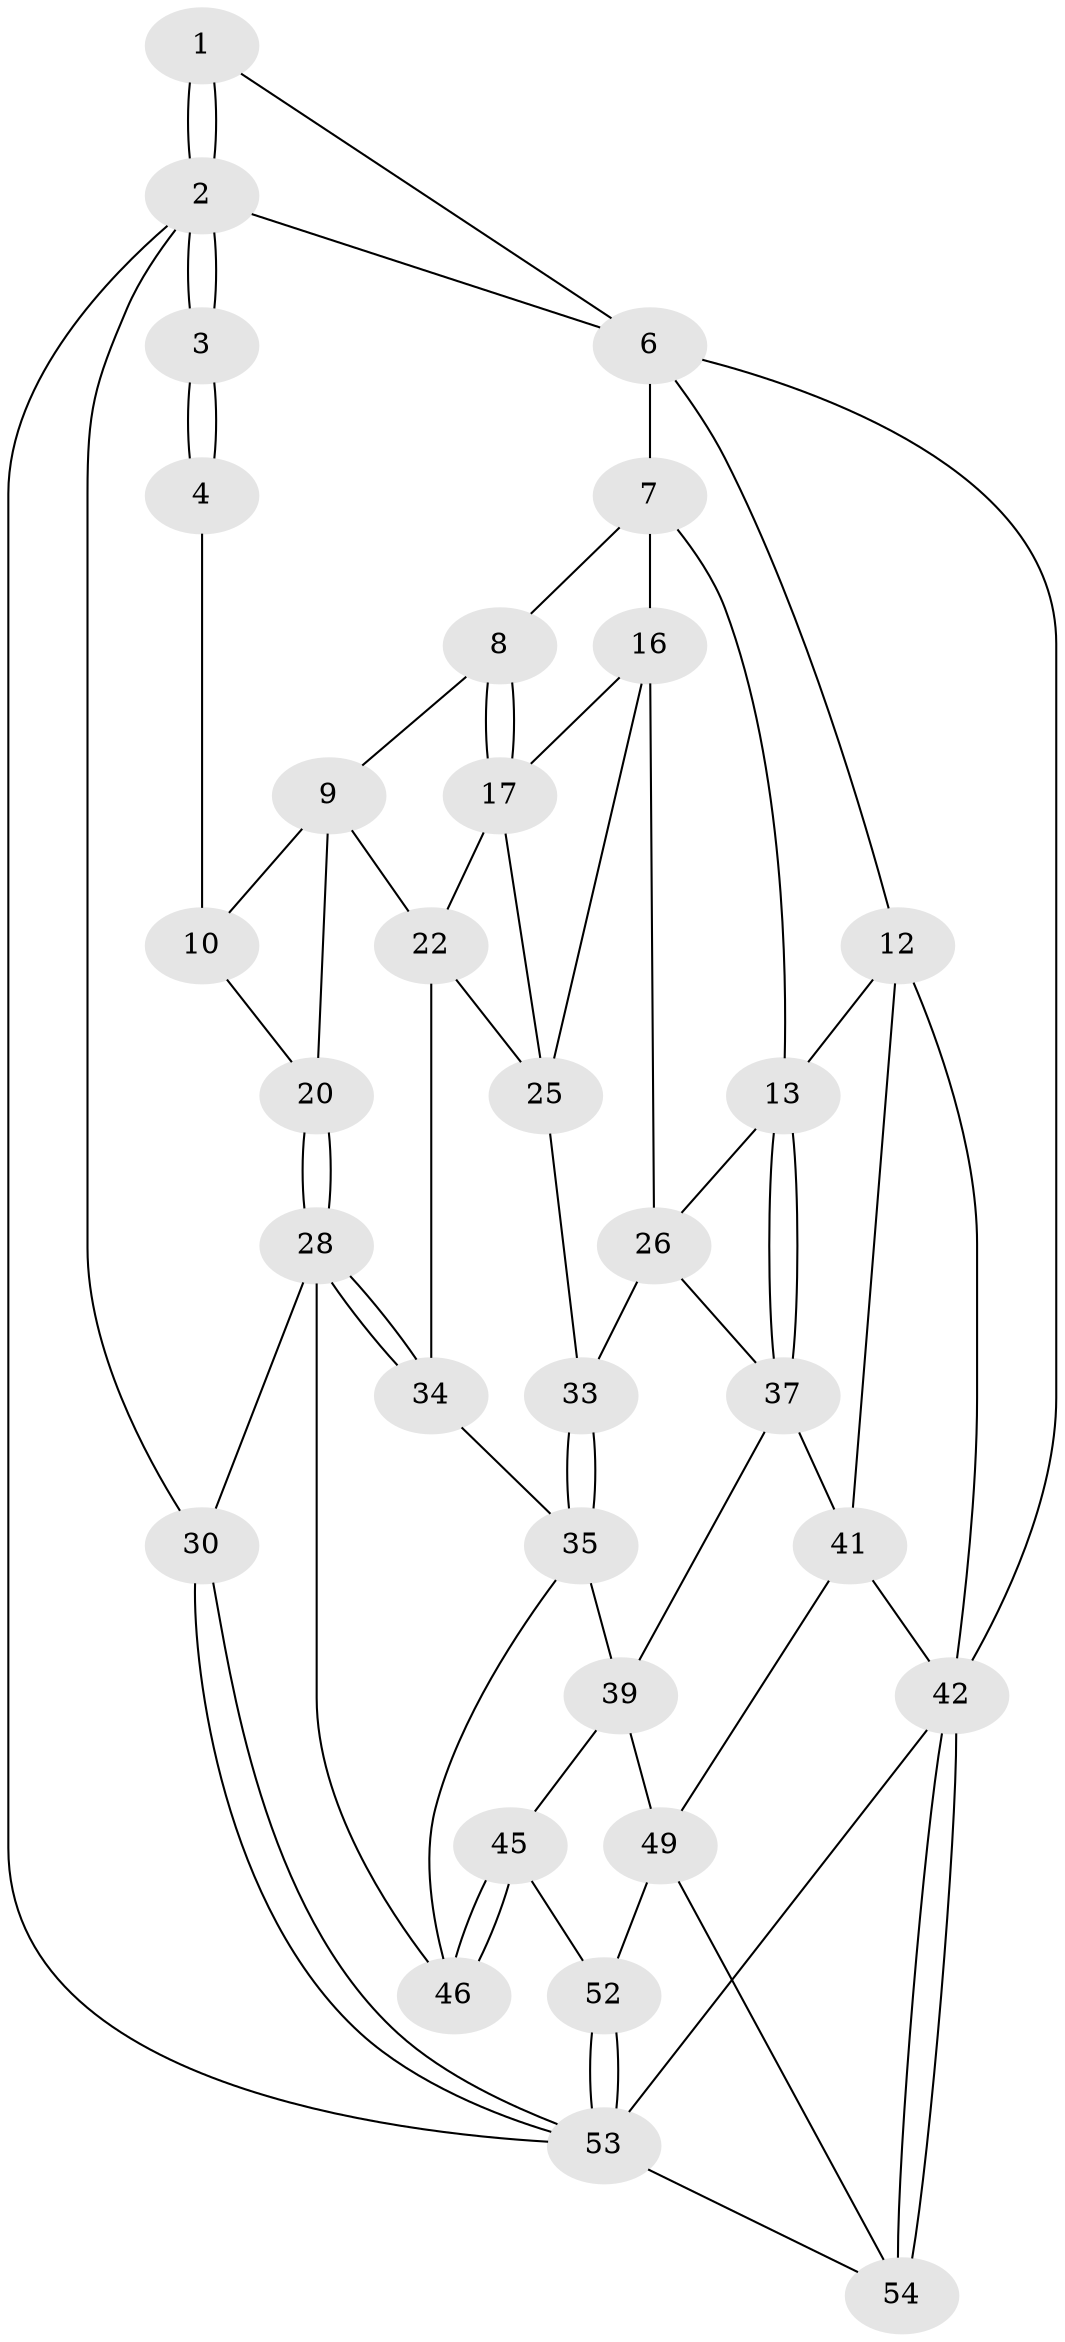 // Generated by graph-tools (version 1.1) at 2025/24/03/03/25 07:24:32]
// undirected, 32 vertices, 70 edges
graph export_dot {
graph [start="1"]
  node [color=gray90,style=filled];
  1 [pos="+0.2358288278299197+0"];
  2 [pos="+0+0",super="+31"];
  3 [pos="+0+0.12371360512291127"];
  4 [pos="+0.005449485243977364+0.15593422117326436",super="+5"];
  6 [pos="+0.6924558479111328+0",super="+11"];
  7 [pos="+0.6807147320974909+0",super="+15"];
  8 [pos="+0.41039597520234544+0.11609072430920035"];
  9 [pos="+0.30791787837214174+0.1270895013625402",super="+19"];
  10 [pos="+0.2565336622171294+0.05800351025956704",super="+18"];
  12 [pos="+1+0.27280137175118485",super="+40"];
  13 [pos="+1+0.27531618894250187",super="+14"];
  16 [pos="+0.6223277990707423+0.14046607348907547",super="+24"];
  17 [pos="+0.49010443140862836+0.1996509330843897",super="+21"];
  20 [pos="+0.09808126176751664+0.2517550789666432"];
  22 [pos="+0.46306616705358533+0.2603606083601741",super="+23"];
  25 [pos="+0.5748378860719882+0.2703960498239135",super="+27"];
  26 [pos="+0.6936433454696435+0.3415750784799502",super="+32"];
  28 [pos="+0.10313619509889443+0.48971178739628135",super="+29"];
  30 [pos="+0+0.616957678241993"];
  33 [pos="+0.5192717923975461+0.41704647921519394"];
  34 [pos="+0.3131095373224059+0.36999093618404805"];
  35 [pos="+0.48477307116607504+0.4593253124676447",super="+36"];
  37 [pos="+0.7702568101197805+0.47783137074924426",super="+38"];
  39 [pos="+0.655357777350369+0.5209280547234297",super="+44"];
  41 [pos="+0.7990696509976967+0.5560848430213308",super="+48"];
  42 [pos="+1+1",super="+43"];
  45 [pos="+0.5204302300403703+0.5965646663379325",super="+50"];
  46 [pos="+0.4579375526508639+0.49756434857176796",super="+47"];
  49 [pos="+0.6966190622563425+0.7747989391205465",super="+51"];
  52 [pos="+0.3859552619154921+0.8169728674902715"];
  53 [pos="+0.2774096330540147+0.8938875739049168",super="+55"];
  54 [pos="+0.6216163647074767+1"];
  1 -- 2;
  1 -- 2;
  1 -- 6;
  2 -- 3 [weight=2];
  2 -- 3;
  2 -- 6;
  2 -- 53;
  2 -- 30;
  3 -- 4;
  3 -- 4;
  4 -- 10 [weight=2];
  6 -- 7;
  6 -- 42;
  6 -- 12;
  7 -- 8;
  7 -- 16;
  7 -- 13;
  8 -- 9;
  8 -- 17;
  8 -- 17;
  9 -- 10;
  9 -- 20;
  9 -- 22;
  10 -- 20;
  12 -- 13;
  12 -- 41;
  12 -- 42;
  13 -- 37;
  13 -- 37;
  13 -- 26;
  16 -- 17;
  16 -- 25;
  16 -- 26;
  17 -- 25;
  17 -- 22;
  20 -- 28;
  20 -- 28;
  22 -- 34;
  22 -- 25;
  25 -- 33;
  26 -- 33;
  26 -- 37;
  28 -- 34;
  28 -- 34;
  28 -- 30;
  28 -- 46;
  30 -- 53;
  30 -- 53;
  33 -- 35;
  33 -- 35;
  34 -- 35;
  35 -- 39;
  35 -- 46;
  37 -- 41;
  37 -- 39;
  39 -- 49;
  39 -- 45;
  41 -- 49;
  41 -- 42;
  42 -- 54;
  42 -- 54;
  42 -- 53;
  45 -- 46 [weight=2];
  45 -- 46;
  45 -- 52;
  49 -- 52;
  49 -- 54;
  52 -- 53;
  52 -- 53;
  53 -- 54;
}
